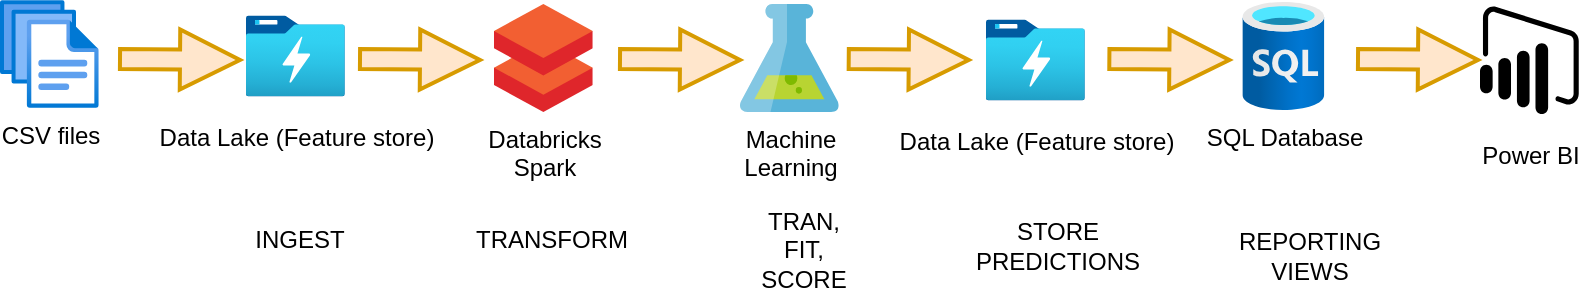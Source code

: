 <mxfile version="14.5.7" type="github">
  <diagram id="WI9T0HZ2pTsCkuznbFz-" name="Page-1">
    <mxGraphModel dx="1417" dy="794" grid="1" gridSize="10" guides="1" tooltips="1" connect="1" arrows="1" fold="1" page="1" pageScale="1" pageWidth="827" pageHeight="1169" math="0" shadow="0">
      <root>
        <mxCell id="0" />
        <mxCell id="1" parent="0" />
        <mxCell id="fvysFFz-R_0BglRllQzG-54" value="REPORTING VIEWS" style="text;html=1;strokeColor=none;fillColor=none;align=center;verticalAlign=middle;whiteSpace=wrap;rounded=0;" vertex="1" parent="1">
          <mxGeometry x="654.69" y="190" width="40" height="27.75" as="geometry" />
        </mxCell>
        <mxCell id="fvysFFz-R_0BglRllQzG-28" value="INGEST" style="text;html=1;strokeColor=none;fillColor=none;align=center;verticalAlign=middle;whiteSpace=wrap;rounded=0;" vertex="1" parent="1">
          <mxGeometry x="150" y="186.13" width="40" height="20" as="geometry" />
        </mxCell>
        <mxCell id="fvysFFz-R_0BglRllQzG-79" value="TRANSFORM" style="text;html=1;strokeColor=none;fillColor=none;align=center;verticalAlign=middle;whiteSpace=wrap;rounded=0;" vertex="1" parent="1">
          <mxGeometry x="276" y="186.13" width="40" height="20" as="geometry" />
        </mxCell>
        <mxCell id="fvysFFz-R_0BglRllQzG-81" value="TRAN, FIT, SCORE" style="text;html=1;strokeColor=none;fillColor=none;align=center;verticalAlign=middle;whiteSpace=wrap;rounded=0;" vertex="1" parent="1">
          <mxGeometry x="402" y="191" width="40" height="20" as="geometry" />
        </mxCell>
        <mxCell id="fvysFFz-R_0BglRllQzG-85" value="STORE PREDICTIONS" style="text;html=1;strokeColor=none;fillColor=none;align=center;verticalAlign=middle;whiteSpace=wrap;rounded=0;" vertex="1" parent="1">
          <mxGeometry x="529" y="185" width="40" height="27.75" as="geometry" />
        </mxCell>
        <mxCell id="fvysFFz-R_0BglRllQzG-92" value="" style="group" vertex="1" connectable="0" parent="1">
          <mxGeometry x="20" y="76" width="789.37" height="57" as="geometry" />
        </mxCell>
        <mxCell id="RLjyjs_sm2IHfBNOWAbh-21" value="Machine&lt;br&gt;Learning" style="aspect=fixed;html=1;perimeter=none;align=center;shadow=0;dashed=0;image;fontSize=12;image=img/lib/mscae/Machine_Learning.svg;labelBackgroundColor=#ffffff;fillColor=#4D9900;flipH=0;flipV=0;" parent="fvysFFz-R_0BglRllQzG-92" vertex="1">
          <mxGeometry x="370" y="2" width="49.37" height="54" as="geometry" />
        </mxCell>
        <mxCell id="RLjyjs_sm2IHfBNOWAbh-24" value="Power BI" style="shadow=0;dashed=0;html=1;strokeColor=none;labelPosition=center;verticalLabelPosition=bottom;verticalAlign=top;align=center;shape=mxgraph.mscae.cloud.power_bi_embedded;fillColor=#000000;pointerEvents=1;labelBackgroundColor=#ffffff;spacingTop=7;flipH=0;flipV=0;aspect=fixed;" parent="fvysFFz-R_0BglRllQzG-92" vertex="1">
          <mxGeometry x="740" y="3" width="49.37" height="54" as="geometry" />
        </mxCell>
        <mxCell id="fvysFFz-R_0BglRllQzG-1" value="Databricks&lt;br&gt;Spark" style="aspect=fixed;html=1;perimeter=none;align=center;shadow=0;dashed=0;image;fontSize=12;image=img/lib/mscae/Databricks.svg;flipH=0;flipV=0;" vertex="1" parent="fvysFFz-R_0BglRllQzG-92">
          <mxGeometry x="247" y="2" width="49.37" height="54" as="geometry" />
        </mxCell>
        <mxCell id="fvysFFz-R_0BglRllQzG-12" value="CSV files" style="aspect=fixed;html=1;points=[];align=center;image;fontSize=12;image=img/lib/azure2/general/Files.svg;flipH=0;flipV=0;" vertex="1" parent="fvysFFz-R_0BglRllQzG-92">
          <mxGeometry width="49.37" height="54" as="geometry" />
        </mxCell>
        <mxCell id="fvysFFz-R_0BglRllQzG-13" value="Data Lake (Feature store)" style="aspect=fixed;html=1;points=[];align=center;image;fontSize=12;image=img/lib/azure2/storage/Data_Lake_Storage_Gen1.svg;flipH=0;flipV=0;" vertex="1" parent="fvysFFz-R_0BglRllQzG-92">
          <mxGeometry x="123" y="1" width="49.37" height="54" as="geometry" />
        </mxCell>
        <mxCell id="fvysFFz-R_0BglRllQzG-45" value="Data Lake (Feature store)" style="aspect=fixed;html=1;points=[];align=center;image;fontSize=12;image=img/lib/azure2/storage/Data_Lake_Storage_Gen1.svg;flipH=0;flipV=0;" vertex="1" parent="fvysFFz-R_0BglRllQzG-92">
          <mxGeometry x="493" y="3" width="49.37" height="54" as="geometry" />
        </mxCell>
        <mxCell id="fvysFFz-R_0BglRllQzG-55" value="SQL Database" style="aspect=fixed;html=1;points=[];align=center;image;fontSize=12;image=img/lib/azure2/databases/SQL_Database.svg;strokeColor=#00CC00;" vertex="1" parent="fvysFFz-R_0BglRllQzG-92">
          <mxGeometry x="617" y="1" width="49.37" height="54" as="geometry" />
        </mxCell>
        <mxCell id="fvysFFz-R_0BglRllQzG-44" value="" style="arrow;html=1;endArrow=block;endFill=1;strokeColor=#d79b00;strokeWidth=2;fontFamily=Helvetica;fontSize=6;fontColor=#FFB366;fillColor=#ffe6cc;opacity=100;spacing=3;" edge="1" parent="fvysFFz-R_0BglRllQzG-92">
          <mxGeometry x="60" y="23.5" width="100" height="100" as="geometry">
            <mxPoint x="60" y="29.5" as="sourcePoint" />
            <mxPoint x="120" y="30" as="targetPoint" />
          </mxGeometry>
        </mxCell>
        <mxCell id="fvysFFz-R_0BglRllQzG-60" value="" style="arrow;html=1;endArrow=block;endFill=1;strokeColor=#d79b00;strokeWidth=2;fontFamily=Helvetica;fontSize=6;fontColor=#FFB366;fillColor=#ffe6cc;opacity=100;spacing=3;" edge="1" parent="fvysFFz-R_0BglRllQzG-92">
          <mxGeometry x="49" y="23.5" width="100" height="100" as="geometry">
            <mxPoint x="679" y="29.5" as="sourcePoint" />
            <mxPoint x="739" y="30" as="targetPoint" />
          </mxGeometry>
        </mxCell>
        <mxCell id="fvysFFz-R_0BglRllQzG-61" value="" style="arrow;html=1;endArrow=block;endFill=1;strokeColor=#d79b00;strokeWidth=2;fontFamily=Helvetica;fontSize=6;fontColor=#FFB366;fillColor=#ffe6cc;opacity=100;spacing=3;" edge="1" parent="fvysFFz-R_0BglRllQzG-92">
          <mxGeometry x="45.31" y="26.5" width="100" height="100" as="geometry">
            <mxPoint x="554.68" y="29.5" as="sourcePoint" />
            <mxPoint x="614.68" y="30" as="targetPoint" />
          </mxGeometry>
        </mxCell>
        <mxCell id="fvysFFz-R_0BglRllQzG-62" value="" style="arrow;html=1;endArrow=block;endFill=1;strokeColor=#d79b00;strokeWidth=2;fontFamily=Helvetica;fontSize=6;fontColor=#FFB366;fillColor=#ffe6cc;opacity=100;spacing=3;" edge="1" parent="fvysFFz-R_0BglRllQzG-92">
          <mxGeometry x="44.37" y="29.5" width="100" height="100" as="geometry">
            <mxPoint x="424.37" y="29.5" as="sourcePoint" />
            <mxPoint x="484.37" y="30" as="targetPoint" />
          </mxGeometry>
        </mxCell>
        <mxCell id="fvysFFz-R_0BglRllQzG-63" value="" style="arrow;html=1;endArrow=block;endFill=1;strokeColor=#d79b00;strokeWidth=2;fontFamily=Helvetica;fontSize=6;fontColor=#FFB366;fillColor=#ffe6cc;opacity=100;spacing=3;" edge="1" parent="fvysFFz-R_0BglRllQzG-92">
          <mxGeometry x="60" y="23.5" width="100" height="100" as="geometry">
            <mxPoint x="310" y="29.5" as="sourcePoint" />
            <mxPoint x="370" y="30" as="targetPoint" />
          </mxGeometry>
        </mxCell>
        <mxCell id="fvysFFz-R_0BglRllQzG-64" value="" style="arrow;html=1;endArrow=block;endFill=1;strokeColor=#d79b00;strokeWidth=2;fontFamily=Helvetica;fontSize=6;fontColor=#FFB366;fillColor=#ffe6cc;opacity=100;spacing=3;" edge="1" parent="fvysFFz-R_0BglRllQzG-92">
          <mxGeometry x="60.63" y="23.5" width="100" height="100" as="geometry">
            <mxPoint x="180" y="29.5" as="sourcePoint" />
            <mxPoint x="240" y="30" as="targetPoint" />
          </mxGeometry>
        </mxCell>
      </root>
    </mxGraphModel>
  </diagram>
</mxfile>
